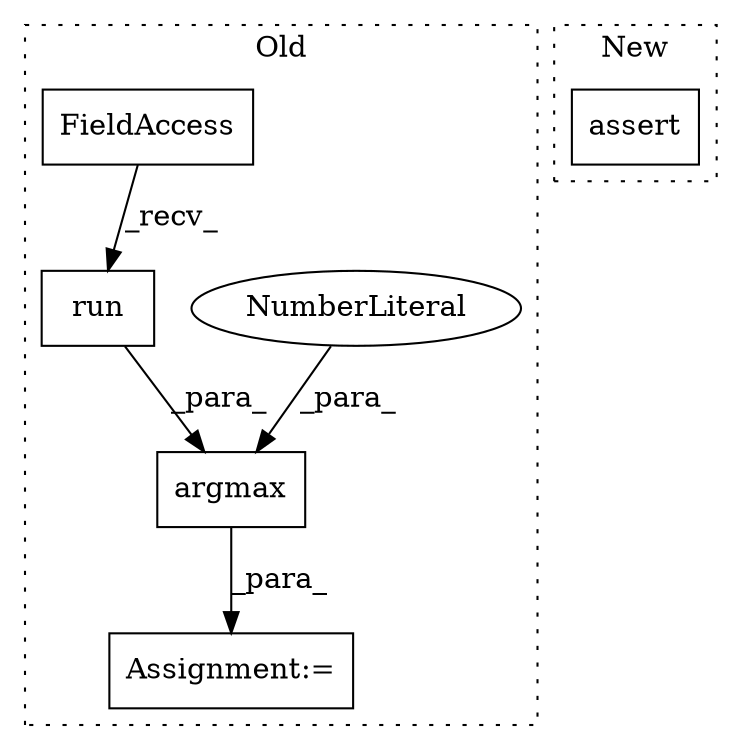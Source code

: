 digraph G {
subgraph cluster0 {
1 [label="argmax" a="32" s="12449,12490" l="7,1" shape="box"];
3 [label="NumberLiteral" a="34" s="12489" l="1" shape="ellipse"];
4 [label="Assignment:=" a="7" s="12442" l="1" shape="box"];
5 [label="run" a="32" s="12466,12487" l="4,1" shape="box"];
6 [label="FieldAccess" a="22" s="12456" l="9" shape="box"];
label = "Old";
style="dotted";
}
subgraph cluster1 {
2 [label="assert" a="32" s="12578,12644" l="11,1" shape="box"];
label = "New";
style="dotted";
}
1 -> 4 [label="_para_"];
3 -> 1 [label="_para_"];
5 -> 1 [label="_para_"];
6 -> 5 [label="_recv_"];
}